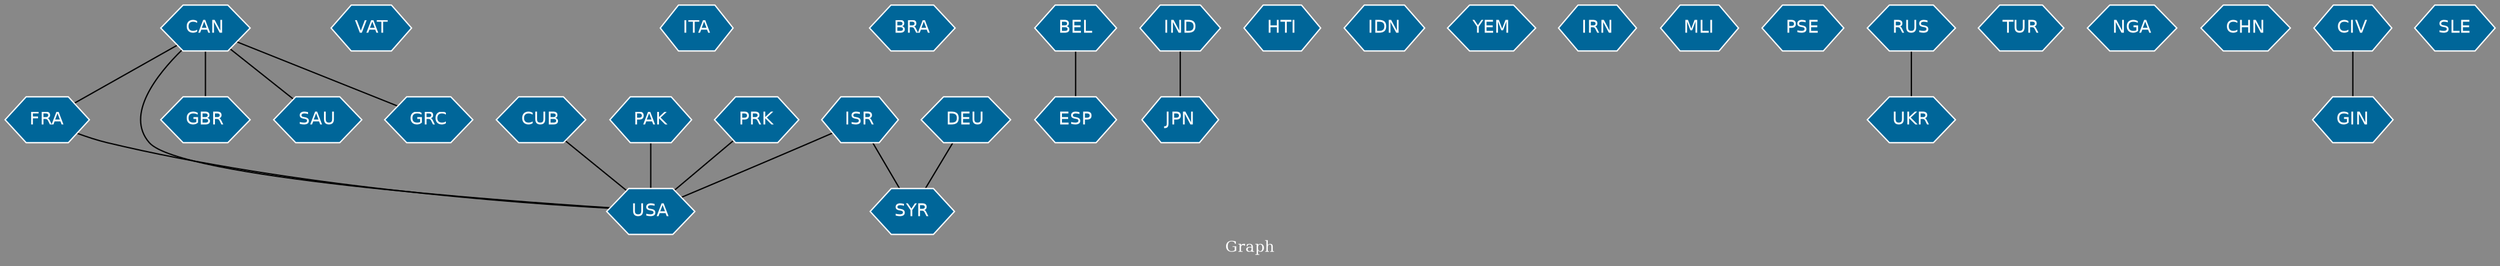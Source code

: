 // Countries together in item graph
graph {
	graph [bgcolor="#888888" fontcolor=white fontsize=12 label="Graph" outputorder=edgesfirst overlap=prism]
	node [color=white fillcolor="#006699" fontcolor=white fontname=Helvetica shape=hexagon style=filled]
	edge [arrowhead=open color=black fontcolor=white fontname=Courier fontsize=12]
		FRA [label=FRA]
		CAN [label=CAN]
		VAT [label=VAT]
		USA [label=USA]
		ITA [label=ITA]
		GBR [label=GBR]
		BRA [label=BRA]
		ISR [label=ISR]
		SYR [label=SYR]
		CUB [label=CUB]
		SAU [label=SAU]
		BEL [label=BEL]
		ESP [label=ESP]
		JPN [label=JPN]
		HTI [label=HTI]
		IDN [label=IDN]
		PAK [label=PAK]
		YEM [label=YEM]
		IRN [label=IRN]
		PRK [label=PRK]
		MLI [label=MLI]
		PSE [label=PSE]
		RUS [label=RUS]
		UKR [label=UKR]
		TUR [label=TUR]
		NGA [label=NGA]
		IND [label=IND]
		GRC [label=GRC]
		CHN [label=CHN]
		GIN [label=GIN]
		CIV [label=CIV]
		DEU [label=DEU]
		SLE [label=SLE]
			CIV -- GIN [weight=1]
			CAN -- GBR [weight=2]
			FRA -- USA [weight=3]
			BEL -- ESP [weight=1]
			CAN -- GRC [weight=1]
			IND -- JPN [weight=1]
			DEU -- SYR [weight=1]
			CAN -- FRA [weight=1]
			PAK -- USA [weight=1]
			PRK -- USA [weight=4]
			CAN -- SAU [weight=1]
			RUS -- UKR [weight=1]
			CUB -- USA [weight=1]
			ISR -- SYR [weight=1]
			CAN -- USA [weight=1]
			ISR -- USA [weight=1]
}